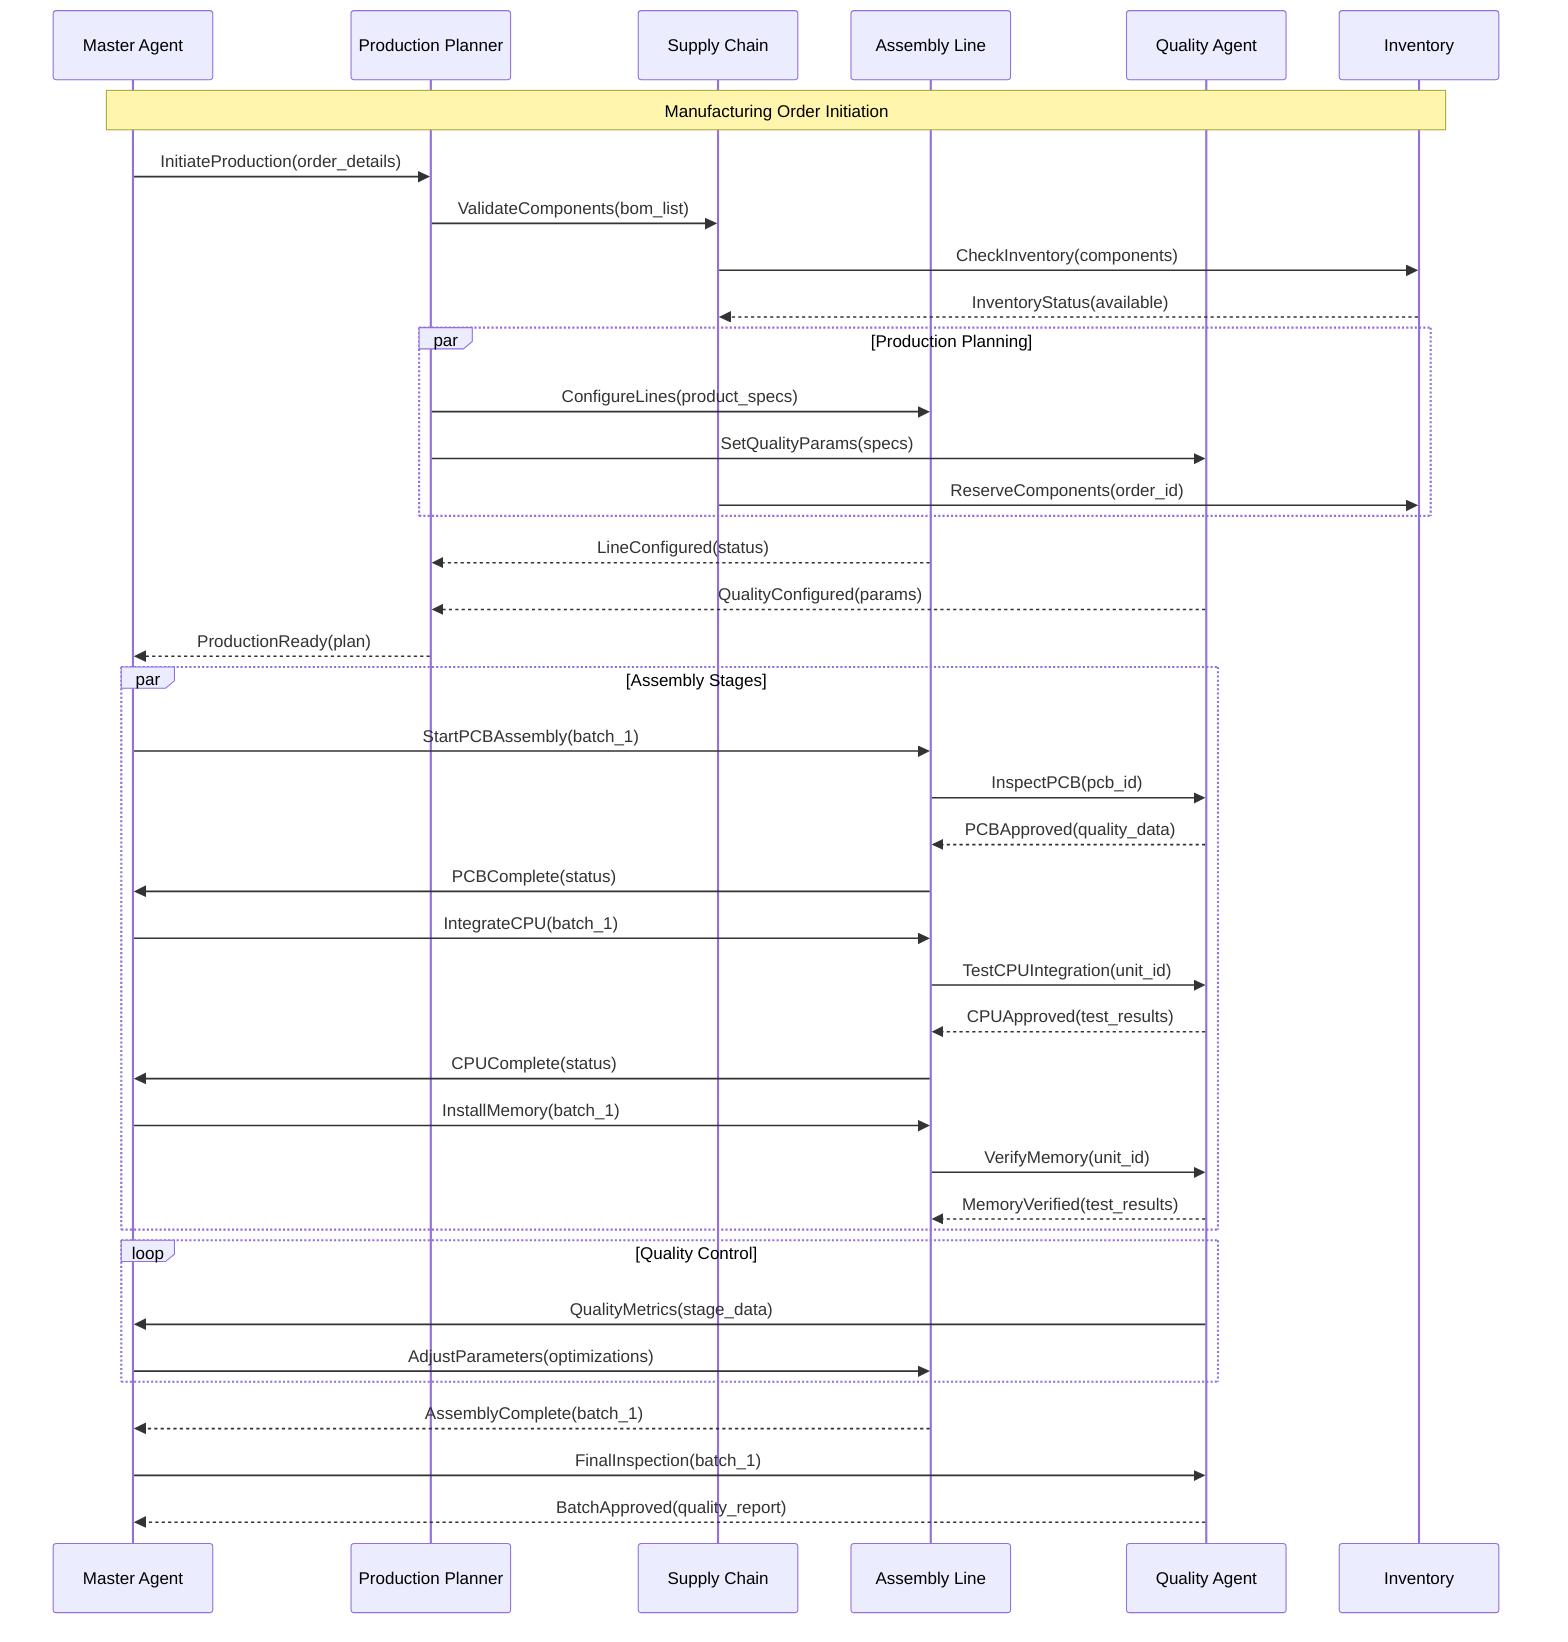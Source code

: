 sequenceDiagram
    participant MA as Master Agent
    participant PP as Production Planner
    participant SC as Supply Chain
    participant AL as Assembly Line
    participant QA as Quality Agent
    participant IN as Inventory

    Note over MA,IN: Manufacturing Order Initiation
    
    MA->>PP: InitiateProduction(order_details)
    PP->>SC: ValidateComponents(bom_list)
    SC->>IN: CheckInventory(components)
    IN-->>SC: InventoryStatus(available)
    
    par Production Planning
        PP->>AL: ConfigureLines(product_specs)
        PP->>QA: SetQualityParams(specs)
        SC->>IN: ReserveComponents(order_id)
    end

    AL-->>PP: LineConfigured(status)
    QA-->>PP: QualityConfigured(params)
    
    PP-->>MA: ProductionReady(plan)
    
    par Assembly Stages
        MA->>AL: StartPCBAssembly(batch_1)
        AL->>QA: InspectPCB(pcb_id)
        QA-->>AL: PCBApproved(quality_data)
        
        AL->>MA: PCBComplete(status)
        
        MA->>AL: IntegrateCPU(batch_1)
        AL->>QA: TestCPUIntegration(unit_id)
        QA-->>AL: CPUApproved(test_results)
        
        AL->>MA: CPUComplete(status)
        
        MA->>AL: InstallMemory(batch_1)
        AL->>QA: VerifyMemory(unit_id)
        QA-->>AL: MemoryVerified(test_results)
    end
    
    loop Quality Control
        QA->>MA: QualityMetrics(stage_data)
        MA->>AL: AdjustParameters(optimizations)
    end
    
    AL-->>MA: AssemblyComplete(batch_1)
    MA->>QA: FinalInspection(batch_1)
    QA-->>MA: BatchApproved(quality_report)